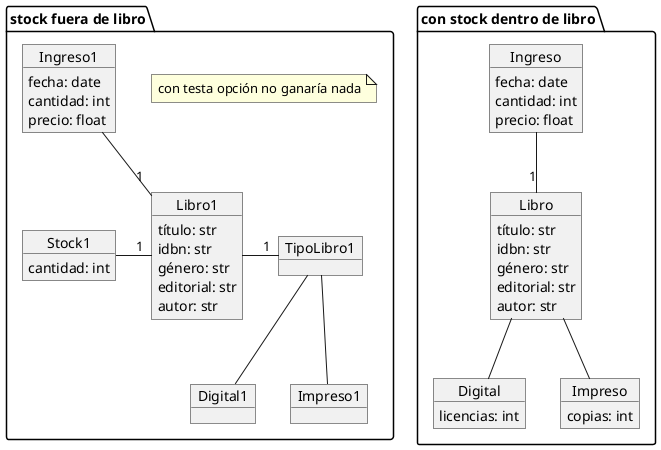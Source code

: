 @startuml

package "con stock dentro de libro" {
    object Libro {
        título: str
        idbn: str
        género: str
        editorial: str
        autor: str
    }
    object Digital {
        licencias: int
    }
    object Impreso {
        copias: int
    }

    object Ingreso {
    fecha: date
    cantidad: int
    precio: float
    }

    Libro -d- Digital
    Libro -d- Impreso

    Ingreso -d- "1" Libro
}

package "stock fuera de libro" {
    note "con testa opción no ganaría nada" as n1
    object Libro1 {
        título: str
        idbn: str
        género: str
        editorial: str
        autor: str
    }
    object TipoLibro1
    object Digital1
    object Impreso1

    object Stock1 {
        cantidad: int
    }

    object Ingreso1 {
        fecha: date
        cantidad: int
        precio: float
    }

    Libro1 - "1" TipoLibro1

    TipoLibro1 -d- Digital1
    TipoLibro1 -d- Impreso1

    Ingreso1 -d- "1" Libro1

    Stock1 - "1" Libro1
}



@enduml